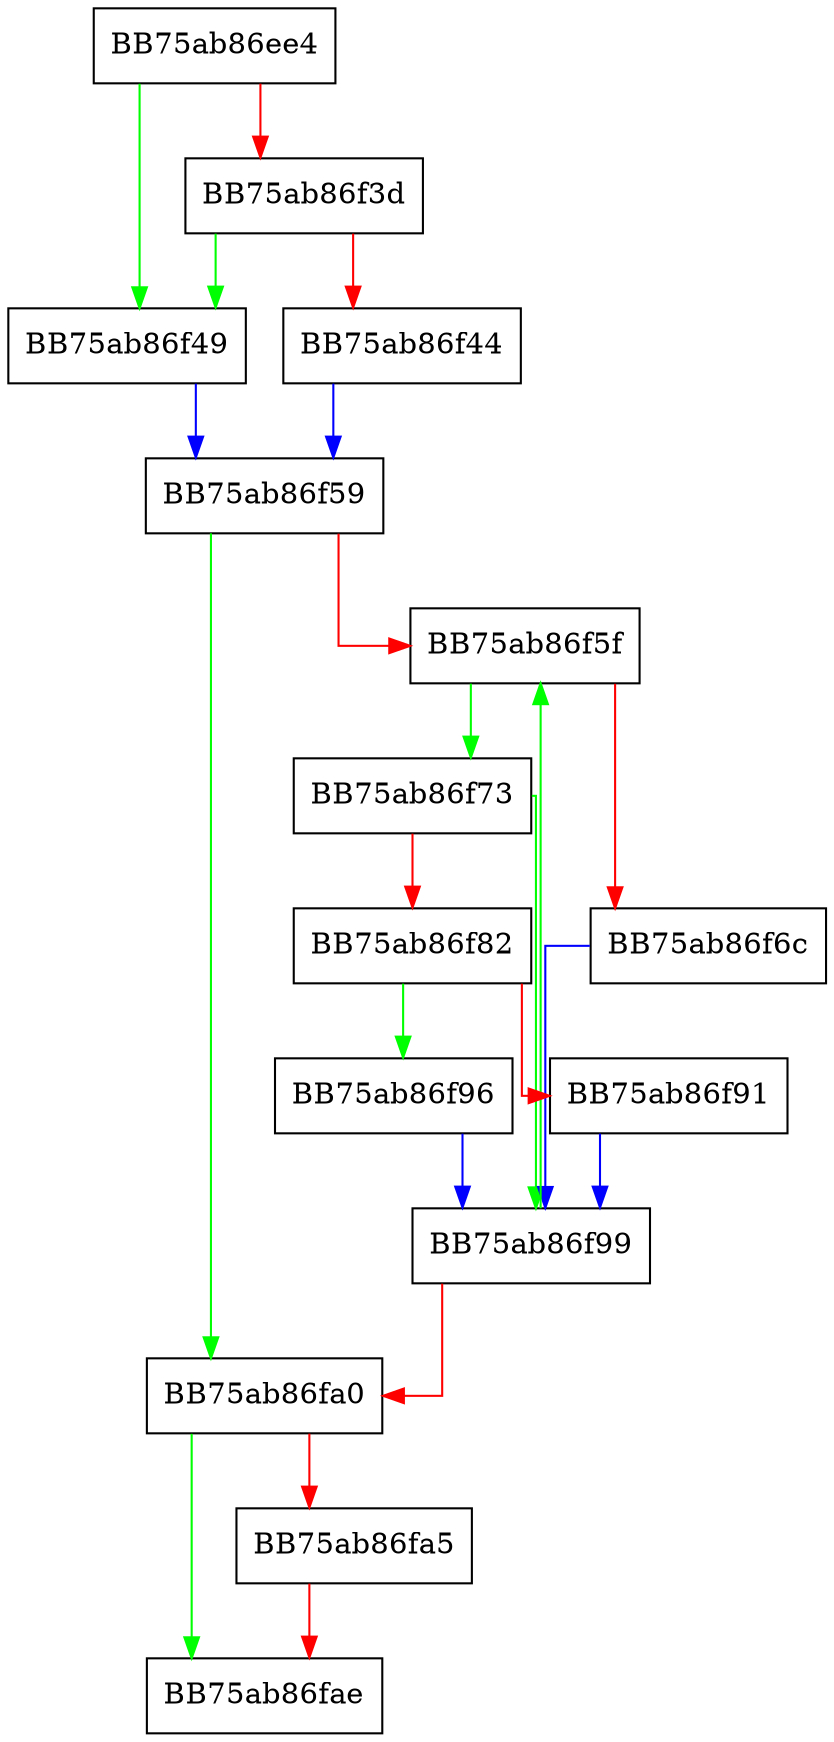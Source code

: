 digraph AddAppPath {
  node [shape="box"];
  graph [splines=ortho];
  BB75ab86ee4 -> BB75ab86f49 [color="green"];
  BB75ab86ee4 -> BB75ab86f3d [color="red"];
  BB75ab86f3d -> BB75ab86f49 [color="green"];
  BB75ab86f3d -> BB75ab86f44 [color="red"];
  BB75ab86f44 -> BB75ab86f59 [color="blue"];
  BB75ab86f49 -> BB75ab86f59 [color="blue"];
  BB75ab86f59 -> BB75ab86fa0 [color="green"];
  BB75ab86f59 -> BB75ab86f5f [color="red"];
  BB75ab86f5f -> BB75ab86f73 [color="green"];
  BB75ab86f5f -> BB75ab86f6c [color="red"];
  BB75ab86f6c -> BB75ab86f99 [color="blue"];
  BB75ab86f73 -> BB75ab86f99 [color="green"];
  BB75ab86f73 -> BB75ab86f82 [color="red"];
  BB75ab86f82 -> BB75ab86f96 [color="green"];
  BB75ab86f82 -> BB75ab86f91 [color="red"];
  BB75ab86f91 -> BB75ab86f99 [color="blue"];
  BB75ab86f96 -> BB75ab86f99 [color="blue"];
  BB75ab86f99 -> BB75ab86f5f [color="green"];
  BB75ab86f99 -> BB75ab86fa0 [color="red"];
  BB75ab86fa0 -> BB75ab86fae [color="green"];
  BB75ab86fa0 -> BB75ab86fa5 [color="red"];
  BB75ab86fa5 -> BB75ab86fae [color="red"];
}